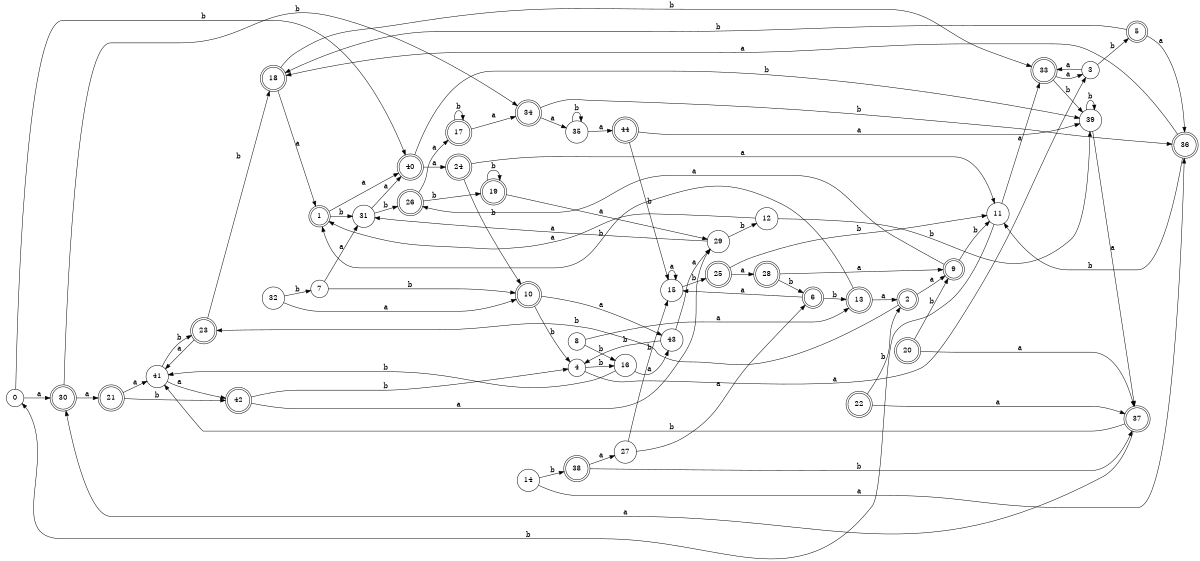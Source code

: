 digraph n36_9 {
__start0 [label="" shape="none"];

rankdir=LR;
size="8,5";

s0 [style="filled", color="black", fillcolor="white" shape="circle", label="0"];
s1 [style="rounded,filled", color="black", fillcolor="white" shape="doublecircle", label="1"];
s2 [style="rounded,filled", color="black", fillcolor="white" shape="doublecircle", label="2"];
s3 [style="filled", color="black", fillcolor="white" shape="circle", label="3"];
s4 [style="filled", color="black", fillcolor="white" shape="circle", label="4"];
s5 [style="rounded,filled", color="black", fillcolor="white" shape="doublecircle", label="5"];
s6 [style="rounded,filled", color="black", fillcolor="white" shape="doublecircle", label="6"];
s7 [style="filled", color="black", fillcolor="white" shape="circle", label="7"];
s8 [style="filled", color="black", fillcolor="white" shape="circle", label="8"];
s9 [style="rounded,filled", color="black", fillcolor="white" shape="doublecircle", label="9"];
s10 [style="rounded,filled", color="black", fillcolor="white" shape="doublecircle", label="10"];
s11 [style="filled", color="black", fillcolor="white" shape="circle", label="11"];
s12 [style="filled", color="black", fillcolor="white" shape="circle", label="12"];
s13 [style="rounded,filled", color="black", fillcolor="white" shape="doublecircle", label="13"];
s14 [style="filled", color="black", fillcolor="white" shape="circle", label="14"];
s15 [style="filled", color="black", fillcolor="white" shape="circle", label="15"];
s16 [style="filled", color="black", fillcolor="white" shape="circle", label="16"];
s17 [style="rounded,filled", color="black", fillcolor="white" shape="doublecircle", label="17"];
s18 [style="rounded,filled", color="black", fillcolor="white" shape="doublecircle", label="18"];
s19 [style="rounded,filled", color="black", fillcolor="white" shape="doublecircle", label="19"];
s20 [style="rounded,filled", color="black", fillcolor="white" shape="doublecircle", label="20"];
s21 [style="rounded,filled", color="black", fillcolor="white" shape="doublecircle", label="21"];
s22 [style="rounded,filled", color="black", fillcolor="white" shape="doublecircle", label="22"];
s23 [style="rounded,filled", color="black", fillcolor="white" shape="doublecircle", label="23"];
s24 [style="rounded,filled", color="black", fillcolor="white" shape="doublecircle", label="24"];
s25 [style="rounded,filled", color="black", fillcolor="white" shape="doublecircle", label="25"];
s26 [style="rounded,filled", color="black", fillcolor="white" shape="doublecircle", label="26"];
s27 [style="filled", color="black", fillcolor="white" shape="circle", label="27"];
s28 [style="rounded,filled", color="black", fillcolor="white" shape="doublecircle", label="28"];
s29 [style="filled", color="black", fillcolor="white" shape="circle", label="29"];
s30 [style="rounded,filled", color="black", fillcolor="white" shape="doublecircle", label="30"];
s31 [style="filled", color="black", fillcolor="white" shape="circle", label="31"];
s32 [style="filled", color="black", fillcolor="white" shape="circle", label="32"];
s33 [style="rounded,filled", color="black", fillcolor="white" shape="doublecircle", label="33"];
s34 [style="rounded,filled", color="black", fillcolor="white" shape="doublecircle", label="34"];
s35 [style="filled", color="black", fillcolor="white" shape="circle", label="35"];
s36 [style="rounded,filled", color="black", fillcolor="white" shape="doublecircle", label="36"];
s37 [style="rounded,filled", color="black", fillcolor="white" shape="doublecircle", label="37"];
s38 [style="rounded,filled", color="black", fillcolor="white" shape="doublecircle", label="38"];
s39 [style="filled", color="black", fillcolor="white" shape="circle", label="39"];
s40 [style="rounded,filled", color="black", fillcolor="white" shape="doublecircle", label="40"];
s41 [style="filled", color="black", fillcolor="white" shape="circle", label="41"];
s42 [style="rounded,filled", color="black", fillcolor="white" shape="doublecircle", label="42"];
s43 [style="filled", color="black", fillcolor="white" shape="circle", label="43"];
s44 [style="rounded,filled", color="black", fillcolor="white" shape="doublecircle", label="44"];
s0 -> s30 [label="a"];
s0 -> s40 [label="b"];
s1 -> s40 [label="a"];
s1 -> s31 [label="b"];
s2 -> s9 [label="a"];
s2 -> s23 [label="b"];
s3 -> s33 [label="a"];
s3 -> s5 [label="b"];
s4 -> s3 [label="a"];
s4 -> s16 [label="b"];
s5 -> s36 [label="a"];
s5 -> s18 [label="b"];
s6 -> s15 [label="a"];
s6 -> s13 [label="b"];
s7 -> s31 [label="a"];
s7 -> s10 [label="b"];
s8 -> s13 [label="a"];
s8 -> s16 [label="b"];
s9 -> s26 [label="a"];
s9 -> s11 [label="b"];
s10 -> s43 [label="a"];
s10 -> s4 [label="b"];
s11 -> s33 [label="a"];
s11 -> s0 [label="b"];
s12 -> s1 [label="a"];
s12 -> s39 [label="b"];
s13 -> s2 [label="a"];
s13 -> s1 [label="b"];
s14 -> s36 [label="a"];
s14 -> s38 [label="b"];
s15 -> s15 [label="a"];
s15 -> s25 [label="b"];
s16 -> s43 [label="a"];
s16 -> s41 [label="b"];
s17 -> s34 [label="a"];
s17 -> s17 [label="b"];
s18 -> s1 [label="a"];
s18 -> s33 [label="b"];
s19 -> s29 [label="a"];
s19 -> s19 [label="b"];
s20 -> s37 [label="a"];
s20 -> s9 [label="b"];
s21 -> s41 [label="a"];
s21 -> s42 [label="b"];
s22 -> s37 [label="a"];
s22 -> s2 [label="b"];
s23 -> s41 [label="a"];
s23 -> s18 [label="b"];
s24 -> s11 [label="a"];
s24 -> s10 [label="b"];
s25 -> s28 [label="a"];
s25 -> s11 [label="b"];
s26 -> s17 [label="a"];
s26 -> s19 [label="b"];
s27 -> s6 [label="a"];
s27 -> s15 [label="b"];
s28 -> s9 [label="a"];
s28 -> s6 [label="b"];
s29 -> s31 [label="a"];
s29 -> s12 [label="b"];
s30 -> s21 [label="a"];
s30 -> s34 [label="b"];
s31 -> s40 [label="a"];
s31 -> s26 [label="b"];
s32 -> s10 [label="a"];
s32 -> s7 [label="b"];
s33 -> s3 [label="a"];
s33 -> s39 [label="b"];
s34 -> s35 [label="a"];
s34 -> s36 [label="b"];
s35 -> s44 [label="a"];
s35 -> s35 [label="b"];
s36 -> s18 [label="a"];
s36 -> s11 [label="b"];
s37 -> s30 [label="a"];
s37 -> s41 [label="b"];
s38 -> s27 [label="a"];
s38 -> s37 [label="b"];
s39 -> s37 [label="a"];
s39 -> s39 [label="b"];
s40 -> s24 [label="a"];
s40 -> s39 [label="b"];
s41 -> s42 [label="a"];
s41 -> s23 [label="b"];
s42 -> s29 [label="a"];
s42 -> s4 [label="b"];
s43 -> s29 [label="a"];
s43 -> s4 [label="b"];
s44 -> s39 [label="a"];
s44 -> s15 [label="b"];

}